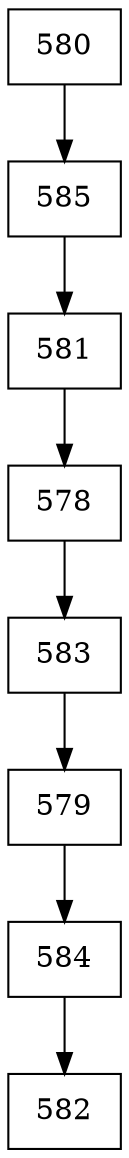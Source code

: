digraph G {
  node [shape=record];
  node0 [label="{580}"];
  node0 -> node1;
  node1 [label="{585}"];
  node1 -> node2;
  node2 [label="{581}"];
  node2 -> node3;
  node3 [label="{578}"];
  node3 -> node4;
  node4 [label="{583}"];
  node4 -> node5;
  node5 [label="{579}"];
  node5 -> node6;
  node6 [label="{584}"];
  node6 -> node7;
  node7 [label="{582}"];
}
